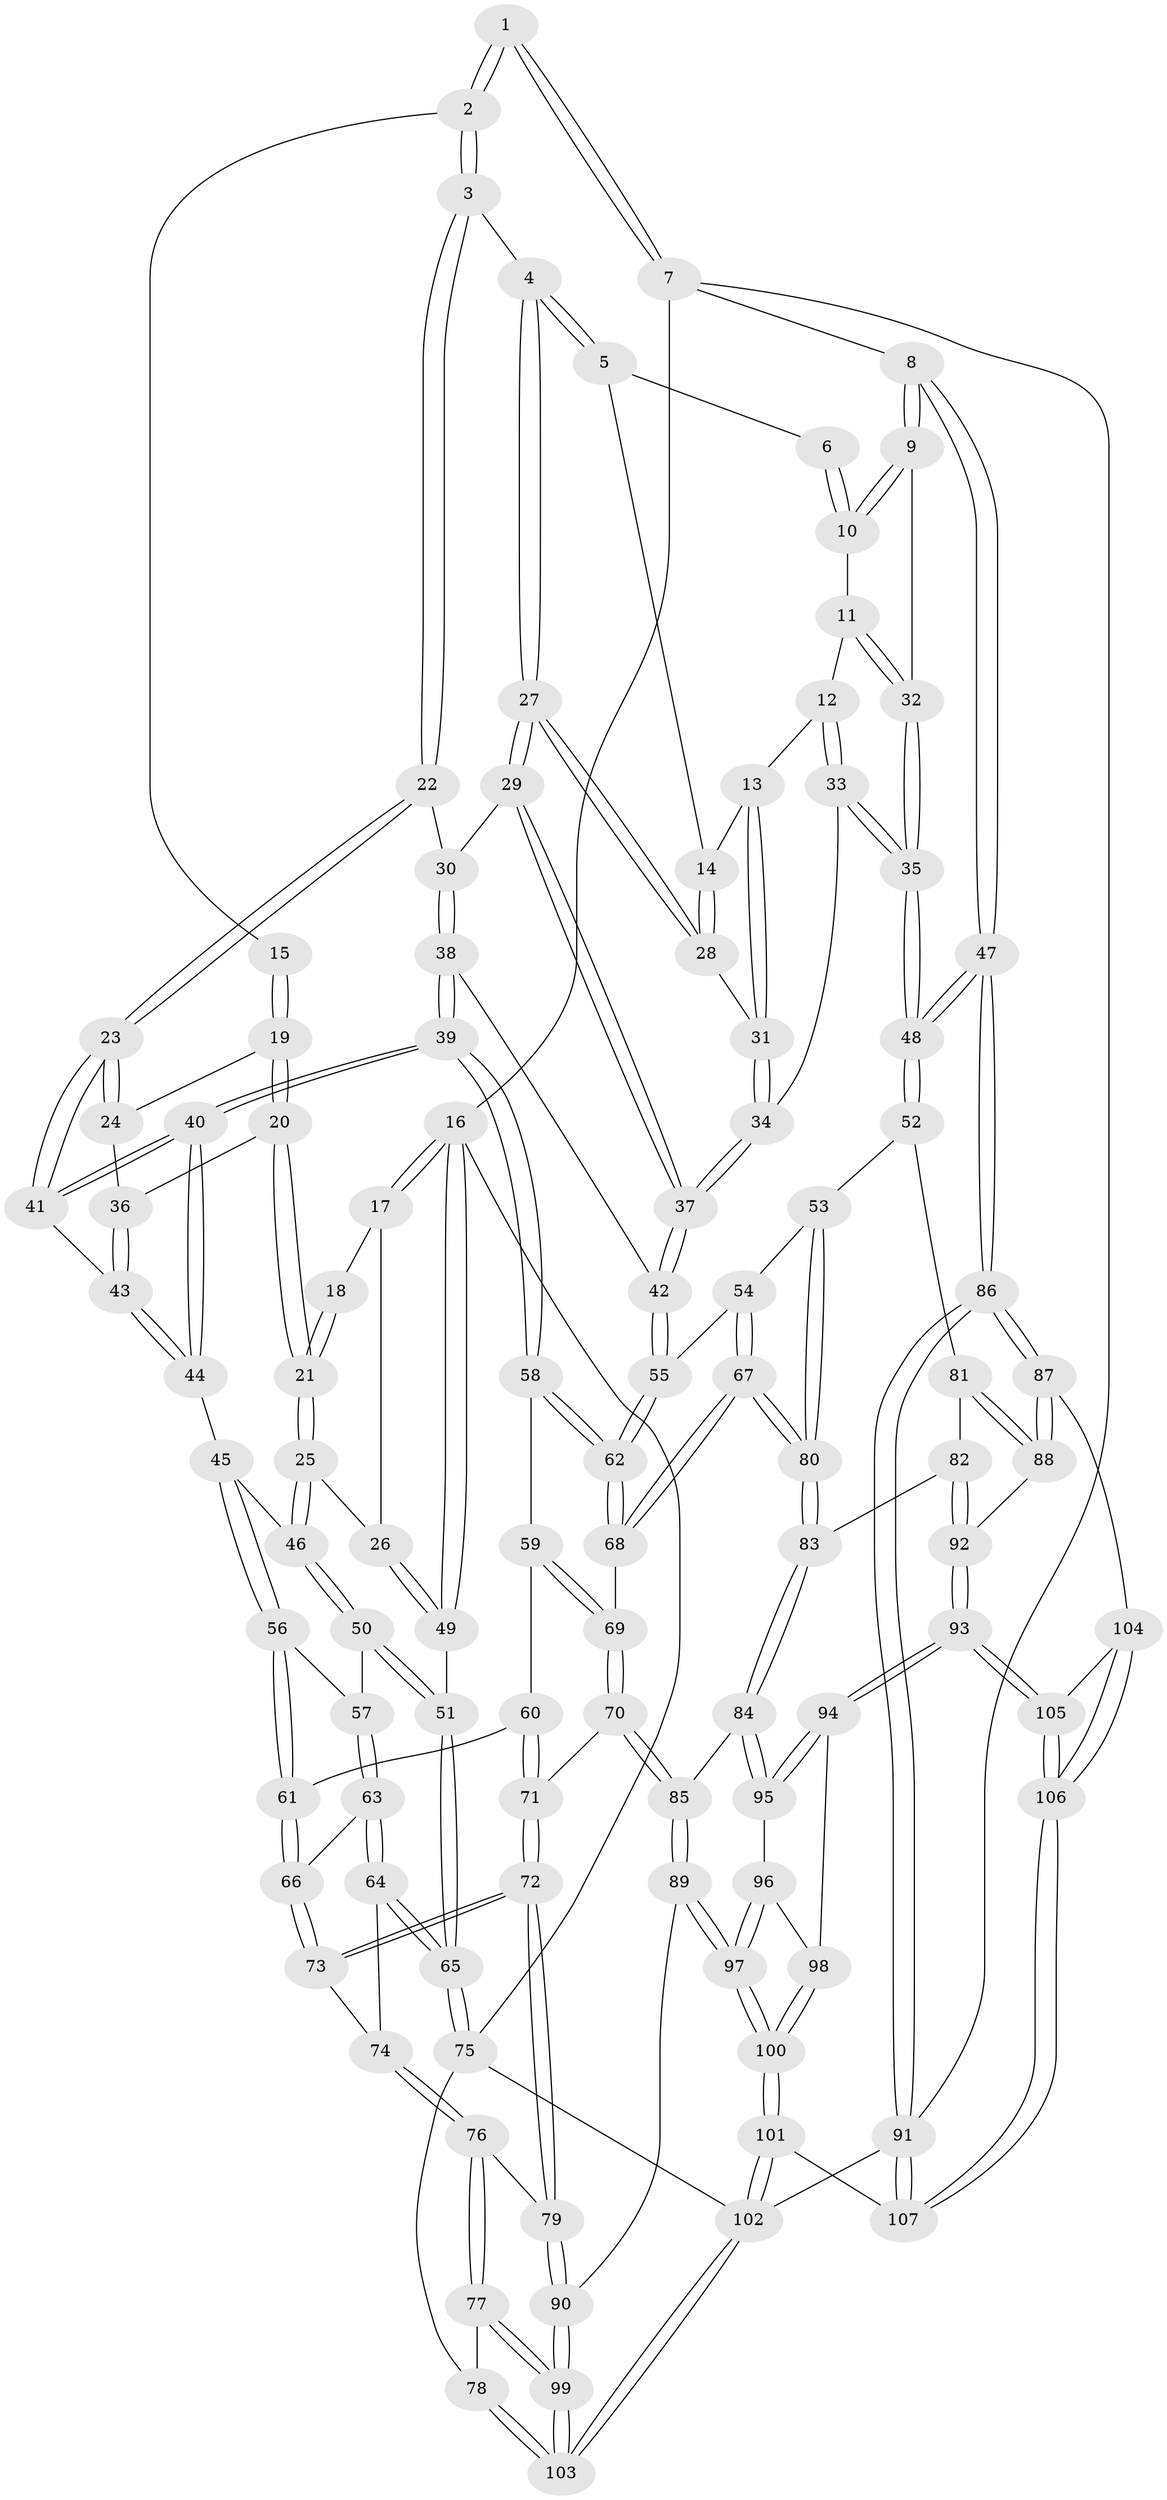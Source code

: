 // Generated by graph-tools (version 1.1) at 2025/27/03/09/25 03:27:04]
// undirected, 107 vertices, 264 edges
graph export_dot {
graph [start="1"]
  node [color=gray90,style=filled];
  1 [pos="+0.9075573887007664+0"];
  2 [pos="+0.4947810642874916+0"];
  3 [pos="+0.4961205030823777+0"];
  4 [pos="+0.6590246321715373+0.091491862221968"];
  5 [pos="+0.8272858537709034+0"];
  6 [pos="+0.8821683235779151+0"];
  7 [pos="+1+0"];
  8 [pos="+1+0.05415383873425305"];
  9 [pos="+1+0.13951736997797537"];
  10 [pos="+0.919294864945218+0.134219695234916"];
  11 [pos="+0.8813819435691319+0.15221221416869843"];
  12 [pos="+0.8672660174578901+0.1532217129440211"];
  13 [pos="+0.8604849433065007+0.14990974312793315"];
  14 [pos="+0.8104031818323638+0.0644133960078162"];
  15 [pos="+0.38582990716376897+0"];
  16 [pos="+0+0"];
  17 [pos="+0+0"];
  18 [pos="+0.2940315613432362+0"];
  19 [pos="+0.3574075381308329+0.04167639408207964"];
  20 [pos="+0.2501878506186281+0.1782137589858773"];
  21 [pos="+0.17582936138269908+0.17602963097197347"];
  22 [pos="+0.5090736309484432+0.16552037810469009"];
  23 [pos="+0.4750779772716152+0.19349395186864649"];
  24 [pos="+0.40782062439150324+0.1607773513288408"];
  25 [pos="+0.16483211530167222+0.18147924886279537"];
  26 [pos="+0.13953368543281863+0.17195959428140883"];
  27 [pos="+0.6719791036595721+0.15935360033354393"];
  28 [pos="+0.6812441709598532+0.1590484620178241"];
  29 [pos="+0.669826681489052+0.16152229033040227"];
  30 [pos="+0.628345716918796+0.17737523083296577"];
  31 [pos="+0.7616241521186838+0.1936947247165786"];
  32 [pos="+0.9361021365555662+0.23989806660880583"];
  33 [pos="+0.8484689751896951+0.28203207780630407"];
  34 [pos="+0.8098593881490072+0.2861633367376478"];
  35 [pos="+0.9230353271826373+0.31269838289723356"];
  36 [pos="+0.29336151230745167+0.2020514611541501"];
  37 [pos="+0.7197541987355353+0.3695918930625024"];
  38 [pos="+0.574504388130938+0.37710427910837174"];
  39 [pos="+0.5072636718779944+0.40234261705093427"];
  40 [pos="+0.4644082647184011+0.36469882444596885"];
  41 [pos="+0.47296737096033525+0.20662044589699038"];
  42 [pos="+0.7163354604145769+0.3774078475649933"];
  43 [pos="+0.3170862477714293+0.24712425157546689"];
  44 [pos="+0.35324896332943434+0.3578444721512481"];
  45 [pos="+0.3151682071474835+0.37746535894384686"];
  46 [pos="+0.16433559258242342+0.19742281576959964"];
  47 [pos="+1+0.4975971405139793"];
  48 [pos="+1+0.49535091045525514"];
  49 [pos="+0+0.22146115033227565"];
  50 [pos="+0.12290348668504122+0.3887657623220857"];
  51 [pos="+0+0.40230890377544176"];
  52 [pos="+0.9484752602346744+0.5382905670821381"];
  53 [pos="+0.9411447177555041+0.5367581631131292"];
  54 [pos="+0.7937247759257979+0.4835051194267721"];
  55 [pos="+0.7594717409377321+0.44474184095562547"];
  56 [pos="+0.2706798878236386+0.4140652420018107"];
  57 [pos="+0.12524064844126337+0.3906020706025603"];
  58 [pos="+0.5069608875082735+0.42738675952962574"];
  59 [pos="+0.4291024238002229+0.5323571058865131"];
  60 [pos="+0.3247947128586025+0.5508088636454945"];
  61 [pos="+0.28881177208173686+0.5432796191158931"];
  62 [pos="+0.5781378886924706+0.5338648619278331"];
  63 [pos="+0.1348376139696636+0.5157851844855169"];
  64 [pos="+0.09623980952938627+0.6134832639151263"];
  65 [pos="+0+0.645952174422952"];
  66 [pos="+0.2855249571406801+0.5465437575611451"];
  67 [pos="+0.6220060186256352+0.6326084094505583"];
  68 [pos="+0.6161017085741807+0.6277115066925543"];
  69 [pos="+0.4573909485354141+0.6405967692548971"];
  70 [pos="+0.43045328653759396+0.6779273149632012"];
  71 [pos="+0.39203986423929815+0.685611210159266"];
  72 [pos="+0.31120849736800155+0.7420994752954649"];
  73 [pos="+0.25787771849114755+0.5967415759342616"];
  74 [pos="+0.13931308044046528+0.6372061335440978"];
  75 [pos="+0+0.7661612642242499"];
  76 [pos="+0.18054696339169465+0.7534893755694693"];
  77 [pos="+0.10776274085580062+0.8238630106799569"];
  78 [pos="+0+0.8111522226501209"];
  79 [pos="+0.3009872127991663+0.7649903306600643"];
  80 [pos="+0.6455272982993333+0.6962010218548467"];
  81 [pos="+0.9131385279068428+0.6146815756294364"];
  82 [pos="+0.7365761185494514+0.7536306255232091"];
  83 [pos="+0.6466339762634196+0.7042062433687473"];
  84 [pos="+0.607031675243879+0.7510555087145462"];
  85 [pos="+0.4832723558512361+0.7544319792005527"];
  86 [pos="+1+1"];
  87 [pos="+0.9168611111241237+0.8732586877074476"];
  88 [pos="+0.8957360535607458+0.8350025377931352"];
  89 [pos="+0.44390684158639826+0.8270023835962257"];
  90 [pos="+0.32392078465008844+0.8240415034769423"];
  91 [pos="+1+1"];
  92 [pos="+0.7417858631681455+0.7621288345429793"];
  93 [pos="+0.72164106566298+0.9115792353857428"];
  94 [pos="+0.6812964988515475+0.8977071487612865"];
  95 [pos="+0.6046658966381635+0.7664800110243791"];
  96 [pos="+0.5920370026810223+0.7941145133161368"];
  97 [pos="+0.5028845171151654+0.8984718385189258"];
  98 [pos="+0.6166827954925884+0.9065086205181132"];
  99 [pos="+0.26256657510764614+1"];
  100 [pos="+0.5127662955146826+0.9861926353831502"];
  101 [pos="+0.4725948536873431+1"];
  102 [pos="+0.27818250447333553+1"];
  103 [pos="+0.2740106754000579+1"];
  104 [pos="+0.9020224355754887+0.8790032946977162"];
  105 [pos="+0.7236878713107051+0.9147441751912168"];
  106 [pos="+0.7172590200529853+1"];
  107 [pos="+0.6901359976762815+1"];
  1 -- 2;
  1 -- 2;
  1 -- 7;
  1 -- 7;
  2 -- 3;
  2 -- 3;
  2 -- 15;
  3 -- 4;
  3 -- 22;
  3 -- 22;
  4 -- 5;
  4 -- 5;
  4 -- 27;
  4 -- 27;
  5 -- 6;
  5 -- 14;
  6 -- 10;
  6 -- 10;
  7 -- 8;
  7 -- 16;
  7 -- 91;
  8 -- 9;
  8 -- 9;
  8 -- 47;
  8 -- 47;
  9 -- 10;
  9 -- 10;
  9 -- 32;
  10 -- 11;
  11 -- 12;
  11 -- 32;
  11 -- 32;
  12 -- 13;
  12 -- 33;
  12 -- 33;
  13 -- 14;
  13 -- 31;
  13 -- 31;
  14 -- 28;
  14 -- 28;
  15 -- 19;
  15 -- 19;
  16 -- 17;
  16 -- 17;
  16 -- 49;
  16 -- 49;
  16 -- 75;
  17 -- 18;
  17 -- 26;
  18 -- 21;
  18 -- 21;
  19 -- 20;
  19 -- 20;
  19 -- 24;
  20 -- 21;
  20 -- 21;
  20 -- 36;
  21 -- 25;
  21 -- 25;
  22 -- 23;
  22 -- 23;
  22 -- 30;
  23 -- 24;
  23 -- 24;
  23 -- 41;
  23 -- 41;
  24 -- 36;
  25 -- 26;
  25 -- 46;
  25 -- 46;
  26 -- 49;
  26 -- 49;
  27 -- 28;
  27 -- 28;
  27 -- 29;
  27 -- 29;
  28 -- 31;
  29 -- 30;
  29 -- 37;
  29 -- 37;
  30 -- 38;
  30 -- 38;
  31 -- 34;
  31 -- 34;
  32 -- 35;
  32 -- 35;
  33 -- 34;
  33 -- 35;
  33 -- 35;
  34 -- 37;
  34 -- 37;
  35 -- 48;
  35 -- 48;
  36 -- 43;
  36 -- 43;
  37 -- 42;
  37 -- 42;
  38 -- 39;
  38 -- 39;
  38 -- 42;
  39 -- 40;
  39 -- 40;
  39 -- 58;
  39 -- 58;
  40 -- 41;
  40 -- 41;
  40 -- 44;
  40 -- 44;
  41 -- 43;
  42 -- 55;
  42 -- 55;
  43 -- 44;
  43 -- 44;
  44 -- 45;
  45 -- 46;
  45 -- 56;
  45 -- 56;
  46 -- 50;
  46 -- 50;
  47 -- 48;
  47 -- 48;
  47 -- 86;
  47 -- 86;
  48 -- 52;
  48 -- 52;
  49 -- 51;
  50 -- 51;
  50 -- 51;
  50 -- 57;
  51 -- 65;
  51 -- 65;
  52 -- 53;
  52 -- 81;
  53 -- 54;
  53 -- 80;
  53 -- 80;
  54 -- 55;
  54 -- 67;
  54 -- 67;
  55 -- 62;
  55 -- 62;
  56 -- 57;
  56 -- 61;
  56 -- 61;
  57 -- 63;
  57 -- 63;
  58 -- 59;
  58 -- 62;
  58 -- 62;
  59 -- 60;
  59 -- 69;
  59 -- 69;
  60 -- 61;
  60 -- 71;
  60 -- 71;
  61 -- 66;
  61 -- 66;
  62 -- 68;
  62 -- 68;
  63 -- 64;
  63 -- 64;
  63 -- 66;
  64 -- 65;
  64 -- 65;
  64 -- 74;
  65 -- 75;
  65 -- 75;
  66 -- 73;
  66 -- 73;
  67 -- 68;
  67 -- 68;
  67 -- 80;
  67 -- 80;
  68 -- 69;
  69 -- 70;
  69 -- 70;
  70 -- 71;
  70 -- 85;
  70 -- 85;
  71 -- 72;
  71 -- 72;
  72 -- 73;
  72 -- 73;
  72 -- 79;
  72 -- 79;
  73 -- 74;
  74 -- 76;
  74 -- 76;
  75 -- 78;
  75 -- 102;
  76 -- 77;
  76 -- 77;
  76 -- 79;
  77 -- 78;
  77 -- 99;
  77 -- 99;
  78 -- 103;
  78 -- 103;
  79 -- 90;
  79 -- 90;
  80 -- 83;
  80 -- 83;
  81 -- 82;
  81 -- 88;
  81 -- 88;
  82 -- 83;
  82 -- 92;
  82 -- 92;
  83 -- 84;
  83 -- 84;
  84 -- 85;
  84 -- 95;
  84 -- 95;
  85 -- 89;
  85 -- 89;
  86 -- 87;
  86 -- 87;
  86 -- 91;
  86 -- 91;
  87 -- 88;
  87 -- 88;
  87 -- 104;
  88 -- 92;
  89 -- 90;
  89 -- 97;
  89 -- 97;
  90 -- 99;
  90 -- 99;
  91 -- 107;
  91 -- 107;
  91 -- 102;
  92 -- 93;
  92 -- 93;
  93 -- 94;
  93 -- 94;
  93 -- 105;
  93 -- 105;
  94 -- 95;
  94 -- 95;
  94 -- 98;
  95 -- 96;
  96 -- 97;
  96 -- 97;
  96 -- 98;
  97 -- 100;
  97 -- 100;
  98 -- 100;
  98 -- 100;
  99 -- 103;
  99 -- 103;
  100 -- 101;
  100 -- 101;
  101 -- 102;
  101 -- 102;
  101 -- 107;
  102 -- 103;
  102 -- 103;
  104 -- 105;
  104 -- 106;
  104 -- 106;
  105 -- 106;
  105 -- 106;
  106 -- 107;
  106 -- 107;
}

